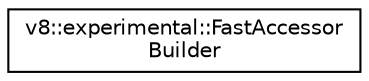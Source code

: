 digraph "Graphical Class Hierarchy"
{
  edge [fontname="Helvetica",fontsize="10",labelfontname="Helvetica",labelfontsize="10"];
  node [fontname="Helvetica",fontsize="10",shape=record];
  rankdir="LR";
  Node1 [label="v8::experimental::FastAccessor\lBuilder",height=0.2,width=0.4,color="black", fillcolor="white", style="filled",URL="$classv8_1_1experimental_1_1FastAccessorBuilder.html"];
}
